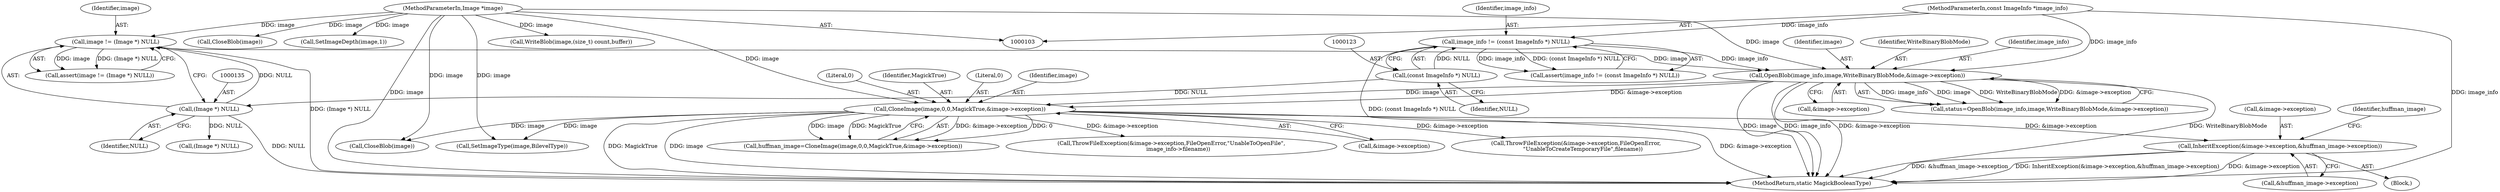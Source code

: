 digraph "0_ImageMagick_10b3823a7619ed22d42764733eb052c4159bc8c1_3@pointer" {
"1000311" [label="(Call,InheritException(&image->exception,&huffman_image->exception))"];
"1000176" [label="(Call,CloneImage(image,0,0,MagickTrue,&image->exception))"];
"1000160" [label="(Call,OpenBlob(image_info,image,WriteBinaryBlobMode,&image->exception))"];
"1000120" [label="(Call,image_info != (const ImageInfo *) NULL)"];
"1000104" [label="(MethodParameterIn,const ImageInfo *image_info)"];
"1000122" [label="(Call,(const ImageInfo *) NULL)"];
"1000132" [label="(Call,image != (Image *) NULL)"];
"1000105" [label="(MethodParameterIn,Image *image)"];
"1000134" [label="(Call,(Image *) NULL)"];
"1000519" [label="(Call,CloseBlob(image))"];
"1000312" [label="(Call,&image->exception)"];
"1000274" [label="(Call,SetImageDepth(image,1))"];
"1000179" [label="(Literal,0)"];
"1000163" [label="(Identifier,WriteBinaryBlobMode)"];
"1000136" [label="(Identifier,NULL)"];
"1000120" [label="(Call,image_info != (const ImageInfo *) NULL)"];
"1000180" [label="(Identifier,MagickTrue)"];
"1000194" [label="(Call,CloseBlob(image))"];
"1000174" [label="(Call,huffman_image=CloneImage(image,0,0,MagickTrue,&image->exception))"];
"1000119" [label="(Call,assert(image_info != (const ImageInfo *) NULL))"];
"1000311" [label="(Call,InheritException(&image->exception,&huffman_image->exception))"];
"1000124" [label="(Identifier,NULL)"];
"1000178" [label="(Literal,0)"];
"1000133" [label="(Identifier,image)"];
"1000487" [label="(Call,WriteBlob(image,(size_t) count,buffer))"];
"1000176" [label="(Call,CloneImage(image,0,0,MagickTrue,&image->exception))"];
"1000131" [label="(Call,assert(image != (Image *) NULL))"];
"1000269" [label="(Call,SetImageType(image,BilevelType))"];
"1000161" [label="(Identifier,image_info)"];
"1000310" [label="(Block,)"];
"1000158" [label="(Call,status=OpenBlob(image_info,image,WriteBinaryBlobMode,&image->exception))"];
"1000358" [label="(Call,ThrowFileException(&image->exception,FileOpenError,\"UnableToOpenFile\",\n        image_info->filename))"];
"1000181" [label="(Call,&image->exception)"];
"1000321" [label="(Identifier,huffman_image)"];
"1000134" [label="(Call,(Image *) NULL)"];
"1000177" [label="(Identifier,image)"];
"1000234" [label="(Call,ThrowFileException(&image->exception,FileOpenError,\n        \"UnableToCreateTemporaryFile\",filename))"];
"1000316" [label="(Call,&huffman_image->exception)"];
"1000523" [label="(MethodReturn,static MagickBooleanType)"];
"1000122" [label="(Call,(const ImageInfo *) NULL)"];
"1000164" [label="(Call,&image->exception)"];
"1000160" [label="(Call,OpenBlob(image_info,image,WriteBinaryBlobMode,&image->exception))"];
"1000162" [label="(Identifier,image)"];
"1000104" [label="(MethodParameterIn,const ImageInfo *image_info)"];
"1000132" [label="(Call,image != (Image *) NULL)"];
"1000105" [label="(MethodParameterIn,Image *image)"];
"1000121" [label="(Identifier,image_info)"];
"1000188" [label="(Call,(Image *) NULL)"];
"1000311" -> "1000310"  [label="AST: "];
"1000311" -> "1000316"  [label="CFG: "];
"1000312" -> "1000311"  [label="AST: "];
"1000316" -> "1000311"  [label="AST: "];
"1000321" -> "1000311"  [label="CFG: "];
"1000311" -> "1000523"  [label="DDG: &image->exception"];
"1000311" -> "1000523"  [label="DDG: &huffman_image->exception"];
"1000311" -> "1000523"  [label="DDG: InheritException(&image->exception,&huffman_image->exception)"];
"1000176" -> "1000311"  [label="DDG: &image->exception"];
"1000176" -> "1000174"  [label="AST: "];
"1000176" -> "1000181"  [label="CFG: "];
"1000177" -> "1000176"  [label="AST: "];
"1000178" -> "1000176"  [label="AST: "];
"1000179" -> "1000176"  [label="AST: "];
"1000180" -> "1000176"  [label="AST: "];
"1000181" -> "1000176"  [label="AST: "];
"1000174" -> "1000176"  [label="CFG: "];
"1000176" -> "1000523"  [label="DDG: &image->exception"];
"1000176" -> "1000523"  [label="DDG: MagickTrue"];
"1000176" -> "1000523"  [label="DDG: image"];
"1000176" -> "1000174"  [label="DDG: &image->exception"];
"1000176" -> "1000174"  [label="DDG: 0"];
"1000176" -> "1000174"  [label="DDG: image"];
"1000176" -> "1000174"  [label="DDG: MagickTrue"];
"1000160" -> "1000176"  [label="DDG: image"];
"1000160" -> "1000176"  [label="DDG: &image->exception"];
"1000105" -> "1000176"  [label="DDG: image"];
"1000176" -> "1000194"  [label="DDG: image"];
"1000176" -> "1000234"  [label="DDG: &image->exception"];
"1000176" -> "1000269"  [label="DDG: image"];
"1000176" -> "1000358"  [label="DDG: &image->exception"];
"1000160" -> "1000158"  [label="AST: "];
"1000160" -> "1000164"  [label="CFG: "];
"1000161" -> "1000160"  [label="AST: "];
"1000162" -> "1000160"  [label="AST: "];
"1000163" -> "1000160"  [label="AST: "];
"1000164" -> "1000160"  [label="AST: "];
"1000158" -> "1000160"  [label="CFG: "];
"1000160" -> "1000523"  [label="DDG: &image->exception"];
"1000160" -> "1000523"  [label="DDG: WriteBinaryBlobMode"];
"1000160" -> "1000523"  [label="DDG: image"];
"1000160" -> "1000523"  [label="DDG: image_info"];
"1000160" -> "1000158"  [label="DDG: image_info"];
"1000160" -> "1000158"  [label="DDG: image"];
"1000160" -> "1000158"  [label="DDG: WriteBinaryBlobMode"];
"1000160" -> "1000158"  [label="DDG: &image->exception"];
"1000120" -> "1000160"  [label="DDG: image_info"];
"1000104" -> "1000160"  [label="DDG: image_info"];
"1000132" -> "1000160"  [label="DDG: image"];
"1000105" -> "1000160"  [label="DDG: image"];
"1000120" -> "1000119"  [label="AST: "];
"1000120" -> "1000122"  [label="CFG: "];
"1000121" -> "1000120"  [label="AST: "];
"1000122" -> "1000120"  [label="AST: "];
"1000119" -> "1000120"  [label="CFG: "];
"1000120" -> "1000523"  [label="DDG: (const ImageInfo *) NULL"];
"1000120" -> "1000119"  [label="DDG: image_info"];
"1000120" -> "1000119"  [label="DDG: (const ImageInfo *) NULL"];
"1000104" -> "1000120"  [label="DDG: image_info"];
"1000122" -> "1000120"  [label="DDG: NULL"];
"1000104" -> "1000103"  [label="AST: "];
"1000104" -> "1000523"  [label="DDG: image_info"];
"1000122" -> "1000124"  [label="CFG: "];
"1000123" -> "1000122"  [label="AST: "];
"1000124" -> "1000122"  [label="AST: "];
"1000122" -> "1000134"  [label="DDG: NULL"];
"1000132" -> "1000131"  [label="AST: "];
"1000132" -> "1000134"  [label="CFG: "];
"1000133" -> "1000132"  [label="AST: "];
"1000134" -> "1000132"  [label="AST: "];
"1000131" -> "1000132"  [label="CFG: "];
"1000132" -> "1000523"  [label="DDG: (Image *) NULL"];
"1000132" -> "1000131"  [label="DDG: image"];
"1000132" -> "1000131"  [label="DDG: (Image *) NULL"];
"1000105" -> "1000132"  [label="DDG: image"];
"1000134" -> "1000132"  [label="DDG: NULL"];
"1000105" -> "1000103"  [label="AST: "];
"1000105" -> "1000523"  [label="DDG: image"];
"1000105" -> "1000194"  [label="DDG: image"];
"1000105" -> "1000269"  [label="DDG: image"];
"1000105" -> "1000274"  [label="DDG: image"];
"1000105" -> "1000487"  [label="DDG: image"];
"1000105" -> "1000519"  [label="DDG: image"];
"1000134" -> "1000136"  [label="CFG: "];
"1000135" -> "1000134"  [label="AST: "];
"1000136" -> "1000134"  [label="AST: "];
"1000134" -> "1000523"  [label="DDG: NULL"];
"1000134" -> "1000188"  [label="DDG: NULL"];
}
